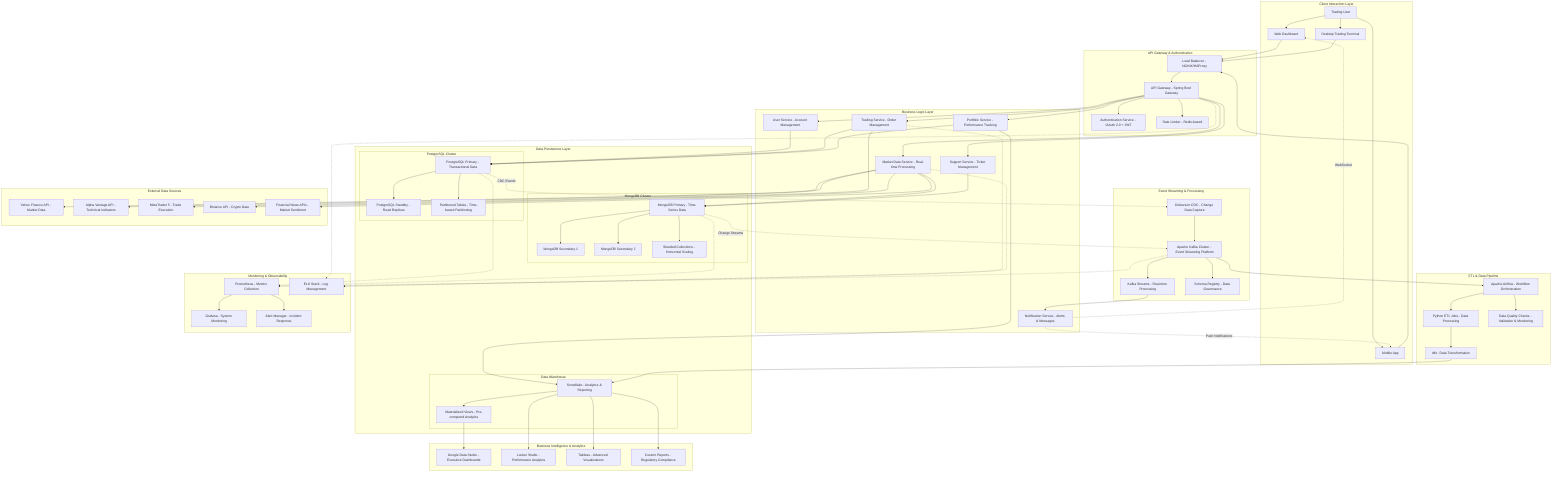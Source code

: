 %% Complete Data Flow Architecture: User Request to BI Dashboard
graph TB
    subgraph "Client Interaction Layer"
        USER[Trading User]
        WEB_CLIENT[Web Dashboard]
        MOBILE_CLIENT[Mobile App]
        DESKTOP_CLIENT[Desktop Trading Terminal]
    end
    
    subgraph "API Gateway & Authentication"
        LOAD_BALANCER[Load Balancer - NGINX/HAProxy]
        API_GATEWAY[API Gateway - Spring Boot Gateway]
        AUTH_SERVICE[Authentication Service - OAuth 2.0 + JWT]
        RATE_LIMITER[Rate Limiter - Redis-based]
    end
    
    subgraph "Business Logic Layer"
        USER_SERVICE[User Service - Account Management]
        TRADE_SERVICE[Trading Service - Order Management]
        PORTFOLIO_SERVICE[Portfolio Service - Performance Tracking]
        MARKET_SERVICE[Market Data Service - Real-time Processing]
        SUPPORT_SERVICE[Support Service - Ticket Management]
        NOTIFICATION_SERVICE[Notification Service - Alerts & Messages]
    end
    
    subgraph "Data Persistence Layer"
        subgraph "PostgreSQL Cluster"
            PG_PRIMARY[PostgreSQL Primary - Transactional Data]
            PG_STANDBY[PostgreSQL Standby - Read Replicas]
            PG_PARTITIONS[Partitioned Tables - Time-based Partitioning]
        end
        
        subgraph "MongoDB Cluster"
            MONGO_PRIMARY[MongoDB Primary - Time-Series Data]
            MONGO_SECONDARY1[MongoDB Secondary 1]
            MONGO_SECONDARY2[MongoDB Secondary 2]
            MONGO_SHARDS[Sharded Collections - Horizontal Scaling]
        end
        
        subgraph "Data Warehouse"
            SNOWFLAKE[Snowflake - Analytics & Reporting]
            MATERIALIZED_VIEWS[Materialized Views - Pre-computed Analytics]
        end
    end
    
    subgraph "Event Streaming & Processing"
        KAFKA_CLUSTER[Apache Kafka Cluster - Event Streaming Platform]
        KAFKA_STREAMS[Kafka Streams - Real-time Processing]
        CDC_DEBEZIUM[Debezium CDC - Change Data Capture]
        SCHEMA_REGISTRY[Schema Registry - Data Governance]
    end
    
    subgraph "ETL & Data Pipeline"
        AIRFLOW[Apache Airflow - Workflow Orchestration]
        DBT[dbt - Data Transformation]
        PYTHON_JOBS[Python ETL Jobs - Data Processing]
        DATA_QUALITY[Data Quality Checks - Validation & Monitoring]
    end
    
    subgraph "External Data Sources"
        YAHOO_FINANCE[Yahoo Finance API - Market Data]
        ALPHA_VANTAGE[Alpha Vantage API - Technical Indicators]
        BROKER_MT5[MetaTrader 5 - Trade Execution]
        BINANCE_API[Binance API - Crypto Data]
        NEWS_FEEDS[Financial News APIs - Market Sentiment]
    end
    
    subgraph "Business Intelligence & Analytics"
        DATASTUDIO[Google Data Studio - Executive Dashboards]
        LOOKER[Looker Studio - Performance Analytics]
        TABLEAU[Tableau - Advanced Visualizations]
        CUSTOM_REPORTS[Custom Reports - Regulatory Compliance]
    end
    
    subgraph "Monitoring & Observability"
        GRAFANA[Grafana - System Monitoring]
        PROMETHEUS[Prometheus - Metrics Collection]
        ELASTIC_STACK[ELK Stack - Log Management]
        ALERT_MANAGER[Alert Manager - Incident Response]
    end

    %% User Journey Flow
    USER --> WEB_CLIENT
    USER --> MOBILE_CLIENT
    USER --> DESKTOP_CLIENT
    
    %% Client to Gateway
    WEB_CLIENT --> LOAD_BALANCER
    MOBILE_CLIENT --> LOAD_BALANCER
    DESKTOP_CLIENT --> LOAD_BALANCER
    
    %% Gateway Processing
    LOAD_BALANCER --> API_GATEWAY
    API_GATEWAY --> AUTH_SERVICE
    API_GATEWAY --> RATE_LIMITER
    
    %% Business Logic Routing
    API_GATEWAY --> USER_SERVICE
    API_GATEWAY --> TRADE_SERVICE
    API_GATEWAY --> PORTFOLIO_SERVICE
    API_GATEWAY --> MARKET_SERVICE
    API_GATEWAY --> SUPPORT_SERVICE
    
    %% Database Connections
    USER_SERVICE --> PG_PRIMARY
    TRADE_SERVICE --> PG_PRIMARY
    PORTFOLIO_SERVICE --> PG_PRIMARY
    PG_PRIMARY --> PG_STANDBY
    PG_PRIMARY --> PG_PARTITIONS
    
    MARKET_SERVICE --> MONGO_PRIMARY
    SUPPORT_SERVICE --> MONGO_PRIMARY
    MONGO_PRIMARY --> MONGO_SECONDARY1
    MONGO_PRIMARY --> MONGO_SECONDARY2
    MONGO_PRIMARY --> MONGO_SHARDS
    
    PORTFOLIO_SERVICE --> SNOWFLAKE
    SNOWFLAKE --> MATERIALIZED_VIEWS
    
    %% Event Streaming
    PG_PRIMARY -.->|CDC Events| CDC_DEBEZIUM
    MONGO_PRIMARY -.->|Change Streams| KAFKA_CLUSTER
    CDC_DEBEZIUM --> KAFKA_CLUSTER
    KAFKA_CLUSTER --> KAFKA_STREAMS
    KAFKA_CLUSTER --> SCHEMA_REGISTRY
    
    %% External Data Integration
    MARKET_SERVICE --> YAHOO_FINANCE
    MARKET_SERVICE --> ALPHA_VANTAGE
    TRADE_SERVICE --> BROKER_MT5
    MARKET_SERVICE --> BINANCE_API
    MARKET_SERVICE --> NEWS_FEEDS
    
    %% ETL Pipeline
    KAFKA_CLUSTER --> AIRFLOW
    AIRFLOW --> PYTHON_JOBS
    PYTHON_JOBS --> DBT
    DBT --> SNOWFLAKE
    AIRFLOW --> DATA_QUALITY
    
    %% Business Intelligence
    MATERIALIZED_VIEWS --> DATASTUDIO
    SNOWFLAKE --> LOOKER
    SNOWFLAKE --> TABLEAU
    SNOWFLAKE --> CUSTOM_REPORTS
    
    %% Real-time Notifications
    KAFKA_STREAMS --> NOTIFICATION_SERVICE
    NOTIFICATION_SERVICE -.->|WebSocket| WEB_CLIENT
    NOTIFICATION_SERVICE -.->|Push Notifications| MOBILE_CLIENT
    
    %% Monitoring
    PG_PRIMARY -.-> PROMETHEUS
    MONGO_PRIMARY -.-> PROMETHEUS
    KAFKA_CLUSTER -.-> PROMETHEUS
    PROMETHEUS --> GRAFANA
    PROMETHEUS --> ALERT_MANAGER
    
    %% Logging
    API_GATEWAY -.-> ELASTIC_STACK
    TRADE_SERVICE -.-> ELASTIC_STACK
    MARKET_SERVICE -.-> ELASTIC_STACK